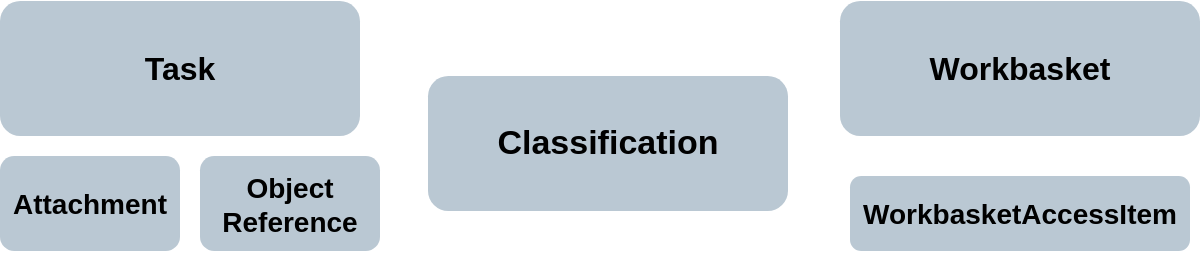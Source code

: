 <mxfile>
    <diagram id="ABNCZyfbNFh-MfdMv4a-" name="Page-1">
        <mxGraphModel dx="734" dy="566" grid="1" gridSize="10" guides="1" tooltips="1" connect="1" arrows="1" fold="1" page="1" pageScale="1" pageWidth="827" pageHeight="1169" math="0" shadow="0">
            <root>
                <mxCell id="0"/>
                <mxCell id="1" parent="0"/>
                <mxCell id="4" value="&lt;b&gt;&lt;font style=&quot;font-size: 17px&quot;&gt;Classification&lt;/font&gt;&lt;/b&gt;" style="rounded=1;whiteSpace=wrap;html=1;fillColor=#bac8d3;strokeColor=none;" parent="1" vertex="1">
                    <mxGeometry x="234" y="200" width="180" height="67.5" as="geometry"/>
                </mxCell>
                <mxCell id="5" value="&lt;b&gt;&lt;font style=&quot;font-size: 16px&quot;&gt;Task&lt;/font&gt;&lt;/b&gt;" style="rounded=1;whiteSpace=wrap;html=1;fillColor=#bac8d3;strokeColor=none;" parent="1" vertex="1">
                    <mxGeometry x="20" y="162.5" width="180" height="67.5" as="geometry"/>
                </mxCell>
                <mxCell id="10" value="&lt;b&gt;&lt;font style=&quot;font-size: 16px&quot;&gt;Workbasket&lt;/font&gt;&lt;/b&gt;" style="rounded=1;whiteSpace=wrap;html=1;fillColor=#bac8d3;strokeColor=none;" parent="1" vertex="1">
                    <mxGeometry x="440" y="162.5" width="180" height="67.5" as="geometry"/>
                </mxCell>
                <mxCell id="27" value="&lt;b&gt;&lt;font style=&quot;font-size: 14px&quot;&gt;Attachment&lt;/font&gt;&lt;/b&gt;" style="rounded=1;whiteSpace=wrap;html=1;fillColor=#bac8d3;strokeColor=none;" parent="1" vertex="1">
                    <mxGeometry x="20" y="240" width="90" height="47.5" as="geometry"/>
                </mxCell>
                <mxCell id="28" value="&lt;b&gt;&lt;font style=&quot;font-size: 14px&quot;&gt;Object Reference&lt;/font&gt;&lt;/b&gt;" style="rounded=1;whiteSpace=wrap;html=1;fillColor=#bac8d3;strokeColor=none;" parent="1" vertex="1">
                    <mxGeometry x="120" y="240" width="90" height="47.5" as="geometry"/>
                </mxCell>
                <mxCell id="30" value="&lt;b&gt;&lt;font style=&quot;font-size: 14px&quot;&gt;WorkbasketAccessItem&lt;/font&gt;&lt;/b&gt;" style="rounded=1;whiteSpace=wrap;html=1;fillColor=#bac8d3;strokeColor=none;" parent="1" vertex="1">
                    <mxGeometry x="445" y="250" width="170" height="37.5" as="geometry"/>
                </mxCell>
            </root>
        </mxGraphModel>
    </diagram>
</mxfile>